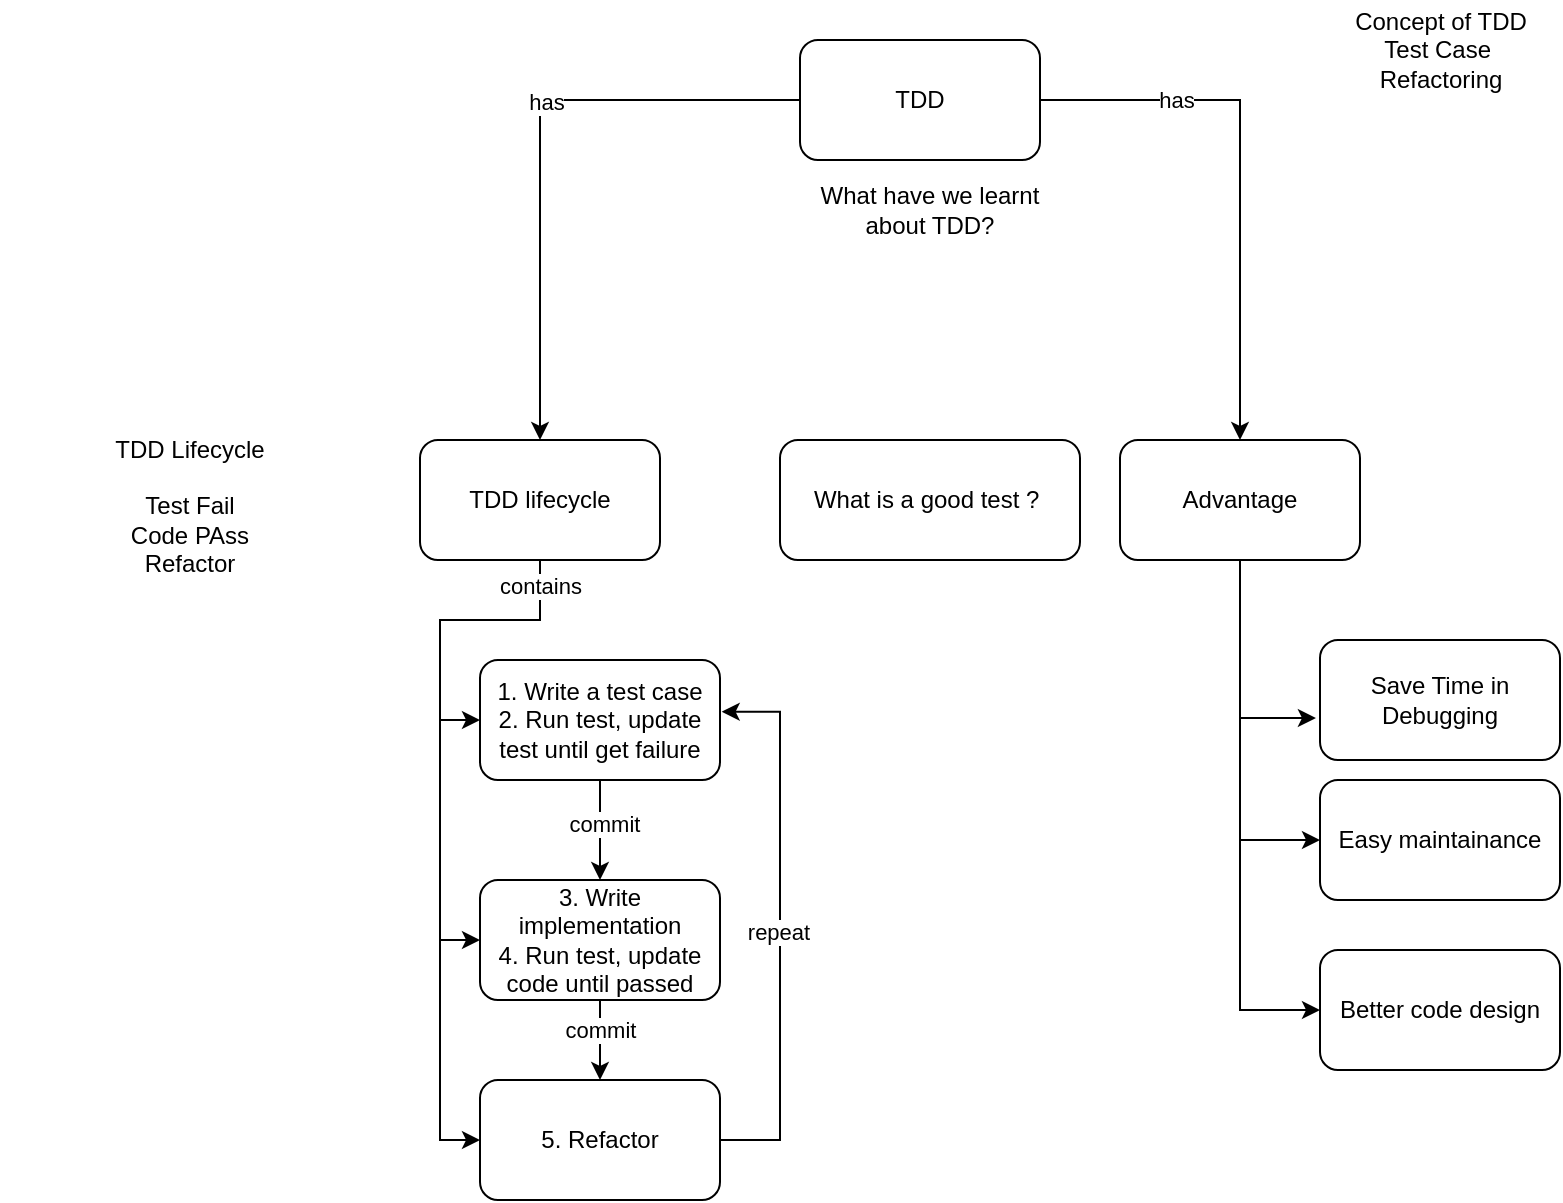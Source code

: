 <mxfile version="15.5.9" type="github">
  <diagram id="XblzcxGRHUzjr9p-0842" name="Page-1">
    <mxGraphModel dx="983" dy="450" grid="1" gridSize="10" guides="1" tooltips="1" connect="1" arrows="1" fold="1" page="1" pageScale="1" pageWidth="1654" pageHeight="1169" math="0" shadow="0">
      <root>
        <mxCell id="0" />
        <mxCell id="1" parent="0" />
        <mxCell id="oWt1c-0w8IS1T-IPn0zn-8" style="edgeStyle=orthogonalEdgeStyle;rounded=0;orthogonalLoop=1;jettySize=auto;html=1;entryX=0.5;entryY=0;entryDx=0;entryDy=0;" parent="1" source="oWt1c-0w8IS1T-IPn0zn-3" target="oWt1c-0w8IS1T-IPn0zn-5" edge="1">
          <mxGeometry relative="1" as="geometry" />
        </mxCell>
        <mxCell id="oWt1c-0w8IS1T-IPn0zn-10" value="has" style="edgeLabel;html=1;align=center;verticalAlign=middle;resizable=0;points=[];" parent="oWt1c-0w8IS1T-IPn0zn-8" vertex="1" connectable="0">
          <mxGeometry x="-0.149" y="1" relative="1" as="geometry">
            <mxPoint as="offset" />
          </mxGeometry>
        </mxCell>
        <mxCell id="oWt1c-0w8IS1T-IPn0zn-9" style="edgeStyle=orthogonalEdgeStyle;rounded=0;orthogonalLoop=1;jettySize=auto;html=1;entryX=0.5;entryY=0;entryDx=0;entryDy=0;" parent="1" source="oWt1c-0w8IS1T-IPn0zn-3" target="oWt1c-0w8IS1T-IPn0zn-6" edge="1">
          <mxGeometry relative="1" as="geometry" />
        </mxCell>
        <mxCell id="oWt1c-0w8IS1T-IPn0zn-11" value="has" style="edgeLabel;html=1;align=center;verticalAlign=middle;resizable=0;points=[];" parent="oWt1c-0w8IS1T-IPn0zn-9" vertex="1" connectable="0">
          <mxGeometry x="-0.497" relative="1" as="geometry">
            <mxPoint as="offset" />
          </mxGeometry>
        </mxCell>
        <mxCell id="oWt1c-0w8IS1T-IPn0zn-3" value="TDD" style="rounded=1;whiteSpace=wrap;html=1;" parent="1" vertex="1">
          <mxGeometry x="530" y="50" width="120" height="60" as="geometry" />
        </mxCell>
        <mxCell id="oWt1c-0w8IS1T-IPn0zn-4" value="What have we learnt about TDD?" style="text;html=1;strokeColor=none;fillColor=none;align=center;verticalAlign=middle;whiteSpace=wrap;rounded=0;" parent="1" vertex="1">
          <mxGeometry x="530" y="120" width="130" height="30" as="geometry" />
        </mxCell>
        <mxCell id="gmGLZBwXflhIAo7ZA7hw-17" style="edgeStyle=orthogonalEdgeStyle;rounded=0;orthogonalLoop=1;jettySize=auto;html=1;entryX=0;entryY=0.5;entryDx=0;entryDy=0;" edge="1" parent="1" source="oWt1c-0w8IS1T-IPn0zn-5" target="gmGLZBwXflhIAo7ZA7hw-9">
          <mxGeometry relative="1" as="geometry">
            <Array as="points">
              <mxPoint x="400" y="340" />
              <mxPoint x="350" y="340" />
              <mxPoint x="350" y="390" />
            </Array>
          </mxGeometry>
        </mxCell>
        <mxCell id="gmGLZBwXflhIAo7ZA7hw-18" style="edgeStyle=orthogonalEdgeStyle;rounded=0;orthogonalLoop=1;jettySize=auto;html=1;entryX=0;entryY=0.5;entryDx=0;entryDy=0;" edge="1" parent="1" source="oWt1c-0w8IS1T-IPn0zn-5" target="gmGLZBwXflhIAo7ZA7hw-10">
          <mxGeometry relative="1" as="geometry">
            <Array as="points">
              <mxPoint x="400" y="340" />
              <mxPoint x="350" y="340" />
              <mxPoint x="350" y="500" />
            </Array>
          </mxGeometry>
        </mxCell>
        <mxCell id="gmGLZBwXflhIAo7ZA7hw-19" style="edgeStyle=orthogonalEdgeStyle;rounded=0;orthogonalLoop=1;jettySize=auto;html=1;entryX=0;entryY=0.5;entryDx=0;entryDy=0;" edge="1" parent="1" source="oWt1c-0w8IS1T-IPn0zn-5" target="gmGLZBwXflhIAo7ZA7hw-13">
          <mxGeometry relative="1" as="geometry">
            <Array as="points">
              <mxPoint x="400" y="340" />
              <mxPoint x="350" y="340" />
              <mxPoint x="350" y="600" />
            </Array>
          </mxGeometry>
        </mxCell>
        <mxCell id="gmGLZBwXflhIAo7ZA7hw-20" value="contains" style="edgeLabel;html=1;align=center;verticalAlign=middle;resizable=0;points=[];" vertex="1" connectable="0" parent="gmGLZBwXflhIAo7ZA7hw-19">
          <mxGeometry x="-0.927" relative="1" as="geometry">
            <mxPoint as="offset" />
          </mxGeometry>
        </mxCell>
        <mxCell id="oWt1c-0w8IS1T-IPn0zn-5" value="TDD lifecycle" style="rounded=1;whiteSpace=wrap;html=1;" parent="1" vertex="1">
          <mxGeometry x="340" y="250" width="120" height="60" as="geometry" />
        </mxCell>
        <mxCell id="BmqrWhdEjeirKWVDw3WH-3" style="edgeStyle=orthogonalEdgeStyle;rounded=0;orthogonalLoop=1;jettySize=auto;html=1;entryX=-0.017;entryY=0.65;entryDx=0;entryDy=0;entryPerimeter=0;" edge="1" parent="1" source="oWt1c-0w8IS1T-IPn0zn-6" target="BmqrWhdEjeirKWVDw3WH-2">
          <mxGeometry relative="1" as="geometry">
            <Array as="points">
              <mxPoint x="750" y="389" />
            </Array>
          </mxGeometry>
        </mxCell>
        <mxCell id="VqQ6hDxE0CcQu-wHCo0w-1" style="edgeStyle=orthogonalEdgeStyle;rounded=0;orthogonalLoop=1;jettySize=auto;html=1;entryX=0;entryY=0.5;entryDx=0;entryDy=0;" edge="1" parent="1" source="oWt1c-0w8IS1T-IPn0zn-6" target="BmqrWhdEjeirKWVDw3WH-4">
          <mxGeometry relative="1" as="geometry" />
        </mxCell>
        <mxCell id="VqQ6hDxE0CcQu-wHCo0w-3" style="edgeStyle=orthogonalEdgeStyle;rounded=0;orthogonalLoop=1;jettySize=auto;html=1;entryX=0;entryY=0.5;entryDx=0;entryDy=0;" edge="1" parent="1" source="oWt1c-0w8IS1T-IPn0zn-6" target="VqQ6hDxE0CcQu-wHCo0w-2">
          <mxGeometry relative="1" as="geometry" />
        </mxCell>
        <mxCell id="oWt1c-0w8IS1T-IPn0zn-6" value="Advantage" style="rounded=1;whiteSpace=wrap;html=1;" parent="1" vertex="1">
          <mxGeometry x="690" y="250" width="120" height="60" as="geometry" />
        </mxCell>
        <mxCell id="YqAZ2nqPw5MRuWLS1-NX-1" value="Concept of TDD&lt;br&gt;Test Case&amp;nbsp;&lt;br&gt;Refactoring" style="text;html=1;align=center;verticalAlign=middle;resizable=0;points=[];autosize=1;strokeColor=none;fillColor=none;" parent="1" vertex="1">
          <mxGeometry x="800" y="30" width="100" height="50" as="geometry" />
        </mxCell>
        <mxCell id="gmGLZBwXflhIAo7ZA7hw-3" value="What is a good test ?&amp;nbsp;" style="rounded=1;whiteSpace=wrap;html=1;" vertex="1" parent="1">
          <mxGeometry x="520" y="250" width="150" height="60" as="geometry" />
        </mxCell>
        <mxCell id="BmqrWhdEjeirKWVDw3WH-1" value="TDD Lifecycle&lt;br&gt;&lt;br&gt;Test Fail&lt;br&gt;Code PAss&lt;br&gt;Refactor" style="text;html=1;strokeColor=none;fillColor=none;align=center;verticalAlign=middle;whiteSpace=wrap;rounded=0;" vertex="1" parent="1">
          <mxGeometry x="130" y="268" width="190" height="30" as="geometry" />
        </mxCell>
        <mxCell id="gmGLZBwXflhIAo7ZA7hw-11" style="edgeStyle=orthogonalEdgeStyle;rounded=0;orthogonalLoop=1;jettySize=auto;html=1;entryX=0.5;entryY=0;entryDx=0;entryDy=0;" edge="1" parent="1" source="gmGLZBwXflhIAo7ZA7hw-9" target="gmGLZBwXflhIAo7ZA7hw-10">
          <mxGeometry relative="1" as="geometry" />
        </mxCell>
        <mxCell id="gmGLZBwXflhIAo7ZA7hw-12" value="commit" style="edgeLabel;html=1;align=center;verticalAlign=middle;resizable=0;points=[];" vertex="1" connectable="0" parent="gmGLZBwXflhIAo7ZA7hw-11">
          <mxGeometry x="-0.12" y="2" relative="1" as="geometry">
            <mxPoint as="offset" />
          </mxGeometry>
        </mxCell>
        <mxCell id="BmqrWhdEjeirKWVDw3WH-2" value="Save Time in Debugging" style="rounded=1;whiteSpace=wrap;html=1;" vertex="1" parent="1">
          <mxGeometry x="790" y="350" width="120" height="60" as="geometry" />
        </mxCell>
        <mxCell id="gmGLZBwXflhIAo7ZA7hw-9" value="1. Write a test case&lt;br&gt;2. Run test, update test until get failure" style="rounded=1;whiteSpace=wrap;html=1;" vertex="1" parent="1">
          <mxGeometry x="370" y="360" width="120" height="60" as="geometry" />
        </mxCell>
        <mxCell id="BmqrWhdEjeirKWVDw3WH-4" value="Easy maintainance" style="rounded=1;whiteSpace=wrap;html=1;" vertex="1" parent="1">
          <mxGeometry x="790" y="420" width="120" height="60" as="geometry" />
        </mxCell>
        <mxCell id="gmGLZBwXflhIAo7ZA7hw-15" value="" style="edgeStyle=orthogonalEdgeStyle;rounded=0;orthogonalLoop=1;jettySize=auto;html=1;" edge="1" parent="1" source="gmGLZBwXflhIAo7ZA7hw-10" target="gmGLZBwXflhIAo7ZA7hw-13">
          <mxGeometry relative="1" as="geometry" />
        </mxCell>
        <mxCell id="gmGLZBwXflhIAo7ZA7hw-16" value="commit" style="edgeLabel;html=1;align=center;verticalAlign=middle;resizable=0;points=[];" vertex="1" connectable="0" parent="gmGLZBwXflhIAo7ZA7hw-15">
          <mxGeometry x="-0.25" relative="1" as="geometry">
            <mxPoint as="offset" />
          </mxGeometry>
        </mxCell>
        <mxCell id="gmGLZBwXflhIAo7ZA7hw-10" value="3. Write implementation&lt;br&gt;4. Run test, update code until passed" style="rounded=1;whiteSpace=wrap;html=1;" vertex="1" parent="1">
          <mxGeometry x="370" y="470" width="120" height="60" as="geometry" />
        </mxCell>
        <mxCell id="gmGLZBwXflhIAo7ZA7hw-22" style="edgeStyle=orthogonalEdgeStyle;rounded=0;orthogonalLoop=1;jettySize=auto;html=1;entryX=1.007;entryY=0.431;entryDx=0;entryDy=0;entryPerimeter=0;" edge="1" parent="1" source="gmGLZBwXflhIAo7ZA7hw-13" target="gmGLZBwXflhIAo7ZA7hw-9">
          <mxGeometry relative="1" as="geometry">
            <mxPoint x="530" y="400" as="targetPoint" />
            <Array as="points">
              <mxPoint x="520" y="600" />
              <mxPoint x="520" y="386" />
            </Array>
          </mxGeometry>
        </mxCell>
        <mxCell id="gmGLZBwXflhIAo7ZA7hw-23" value="repeat" style="edgeLabel;html=1;align=center;verticalAlign=middle;resizable=0;points=[];" vertex="1" connectable="0" parent="gmGLZBwXflhIAo7ZA7hw-22">
          <mxGeometry x="-0.017" y="1" relative="1" as="geometry">
            <mxPoint as="offset" />
          </mxGeometry>
        </mxCell>
        <mxCell id="gmGLZBwXflhIAo7ZA7hw-13" value="5. Refactor" style="rounded=1;whiteSpace=wrap;html=1;" vertex="1" parent="1">
          <mxGeometry x="370" y="570" width="120" height="60" as="geometry" />
        </mxCell>
        <mxCell id="VqQ6hDxE0CcQu-wHCo0w-2" value="Better code design" style="rounded=1;whiteSpace=wrap;html=1;" vertex="1" parent="1">
          <mxGeometry x="790" y="505" width="120" height="60" as="geometry" />
        </mxCell>
      </root>
    </mxGraphModel>
  </diagram>
</mxfile>
